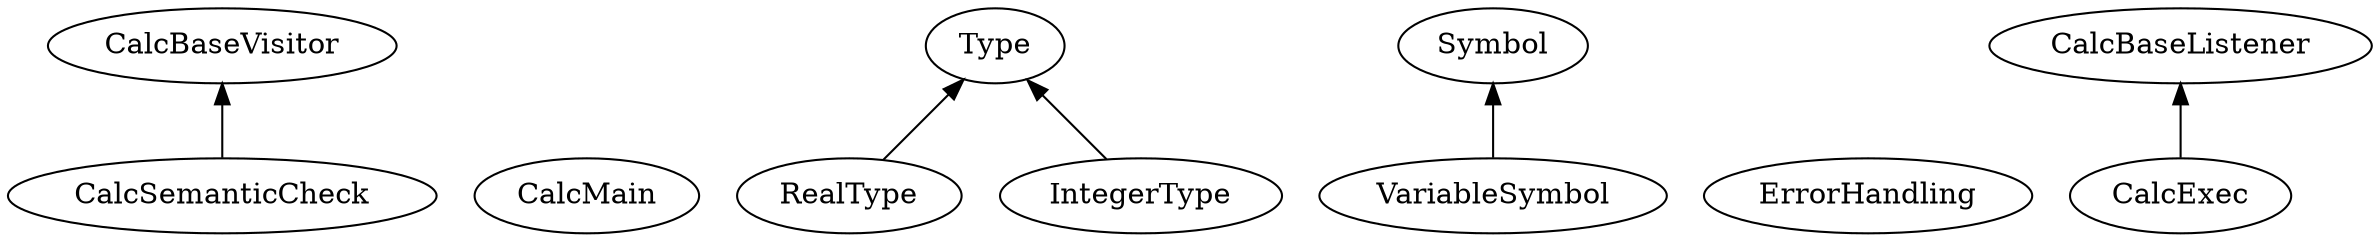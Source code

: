 digraph foo {
  rankdir = BT;
  "CalcSemanticCheck" -> "CalcBaseVisitor"  // "visitor" "callbacks" "return" "true" "if" "no" "semantic" "error" "was" "detected"!
  "CalcMain" 
   "Type"
  "RealType" -> "Type" 
   "Symbol"
  "ErrorHandling"
  "IntegerType" -> "Type" 
  "VariableSymbol" -> "Symbol"
  "CalcExec" -> "CalcBaseListener" 
}
